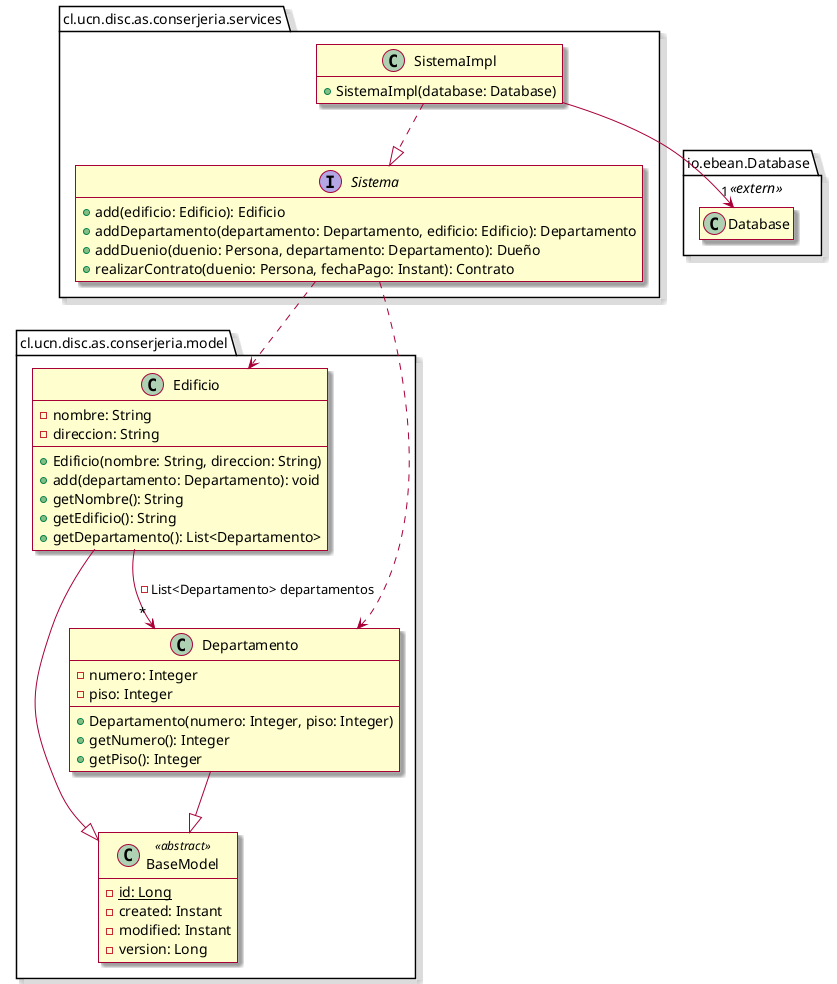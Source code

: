 @startuml
'left to right direction
skin rose
set separator none
hide empty members

package io.ebean.Database <<extern>> {
    class Database {
    }
}

package cl.ucn.disc.as.conserjeria.model {

    class BaseModel <<abstract>> {
        - {static} id: Long
        - created: Instant
        - modified: Instant
        - version: Long
    }

    class Departamento {
        - numero: Integer
        - piso: Integer
        + Departamento(numero: Integer, piso: Integer)
        + getNumero(): Integer
        + getPiso(): Integer
    }
    Departamento --|> BaseModel

    class Edificio {
        - nombre: String
        - direccion: String
        + Edificio(nombre: String, direccion: String)
        + add(departamento: Departamento): void
        + getNombre(): String
        + getEdificio(): String
        + getDepartamento(): List<Departamento>
    }
    Edificio --|> BaseModel
    Edificio --> "*" Departamento: - List<Departamento> departamentos

}

package cl.ucn.disc.as.conserjeria.services {

    interface Sistema {
        + add(edificio: Edificio): Edificio
        + addDepartamento(departamento: Departamento, edificio: Edificio): Departamento
        + addDuenio(duenio: Persona, departamento: Departamento): Dueño
        + realizarContrato(duenio: Persona, fechaPago: Instant): Contrato
    }
    Sistema ..> Edificio
    Sistema ..> Departamento

    class SistemaImpl {
        + SistemaImpl(database: Database)
    }
    SistemaImpl ..|> Sistema
    SistemaImpl --> "1" Database

}

@enduml
